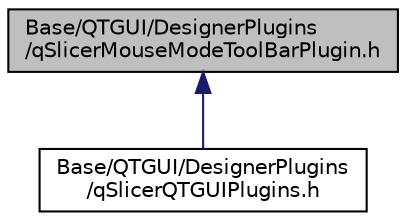 digraph "Base/QTGUI/DesignerPlugins/qSlicerMouseModeToolBarPlugin.h"
{
  bgcolor="transparent";
  edge [fontname="Helvetica",fontsize="10",labelfontname="Helvetica",labelfontsize="10"];
  node [fontname="Helvetica",fontsize="10",shape=record];
  Node5 [label="Base/QTGUI/DesignerPlugins\l/qSlicerMouseModeToolBarPlugin.h",height=0.2,width=0.4,color="black", fillcolor="grey75", style="filled", fontcolor="black"];
  Node5 -> Node6 [dir="back",color="midnightblue",fontsize="10",style="solid",fontname="Helvetica"];
  Node6 [label="Base/QTGUI/DesignerPlugins\l/qSlicerQTGUIPlugins.h",height=0.2,width=0.4,color="black",URL="$qSlicerQTGUIPlugins_8h.html"];
}
